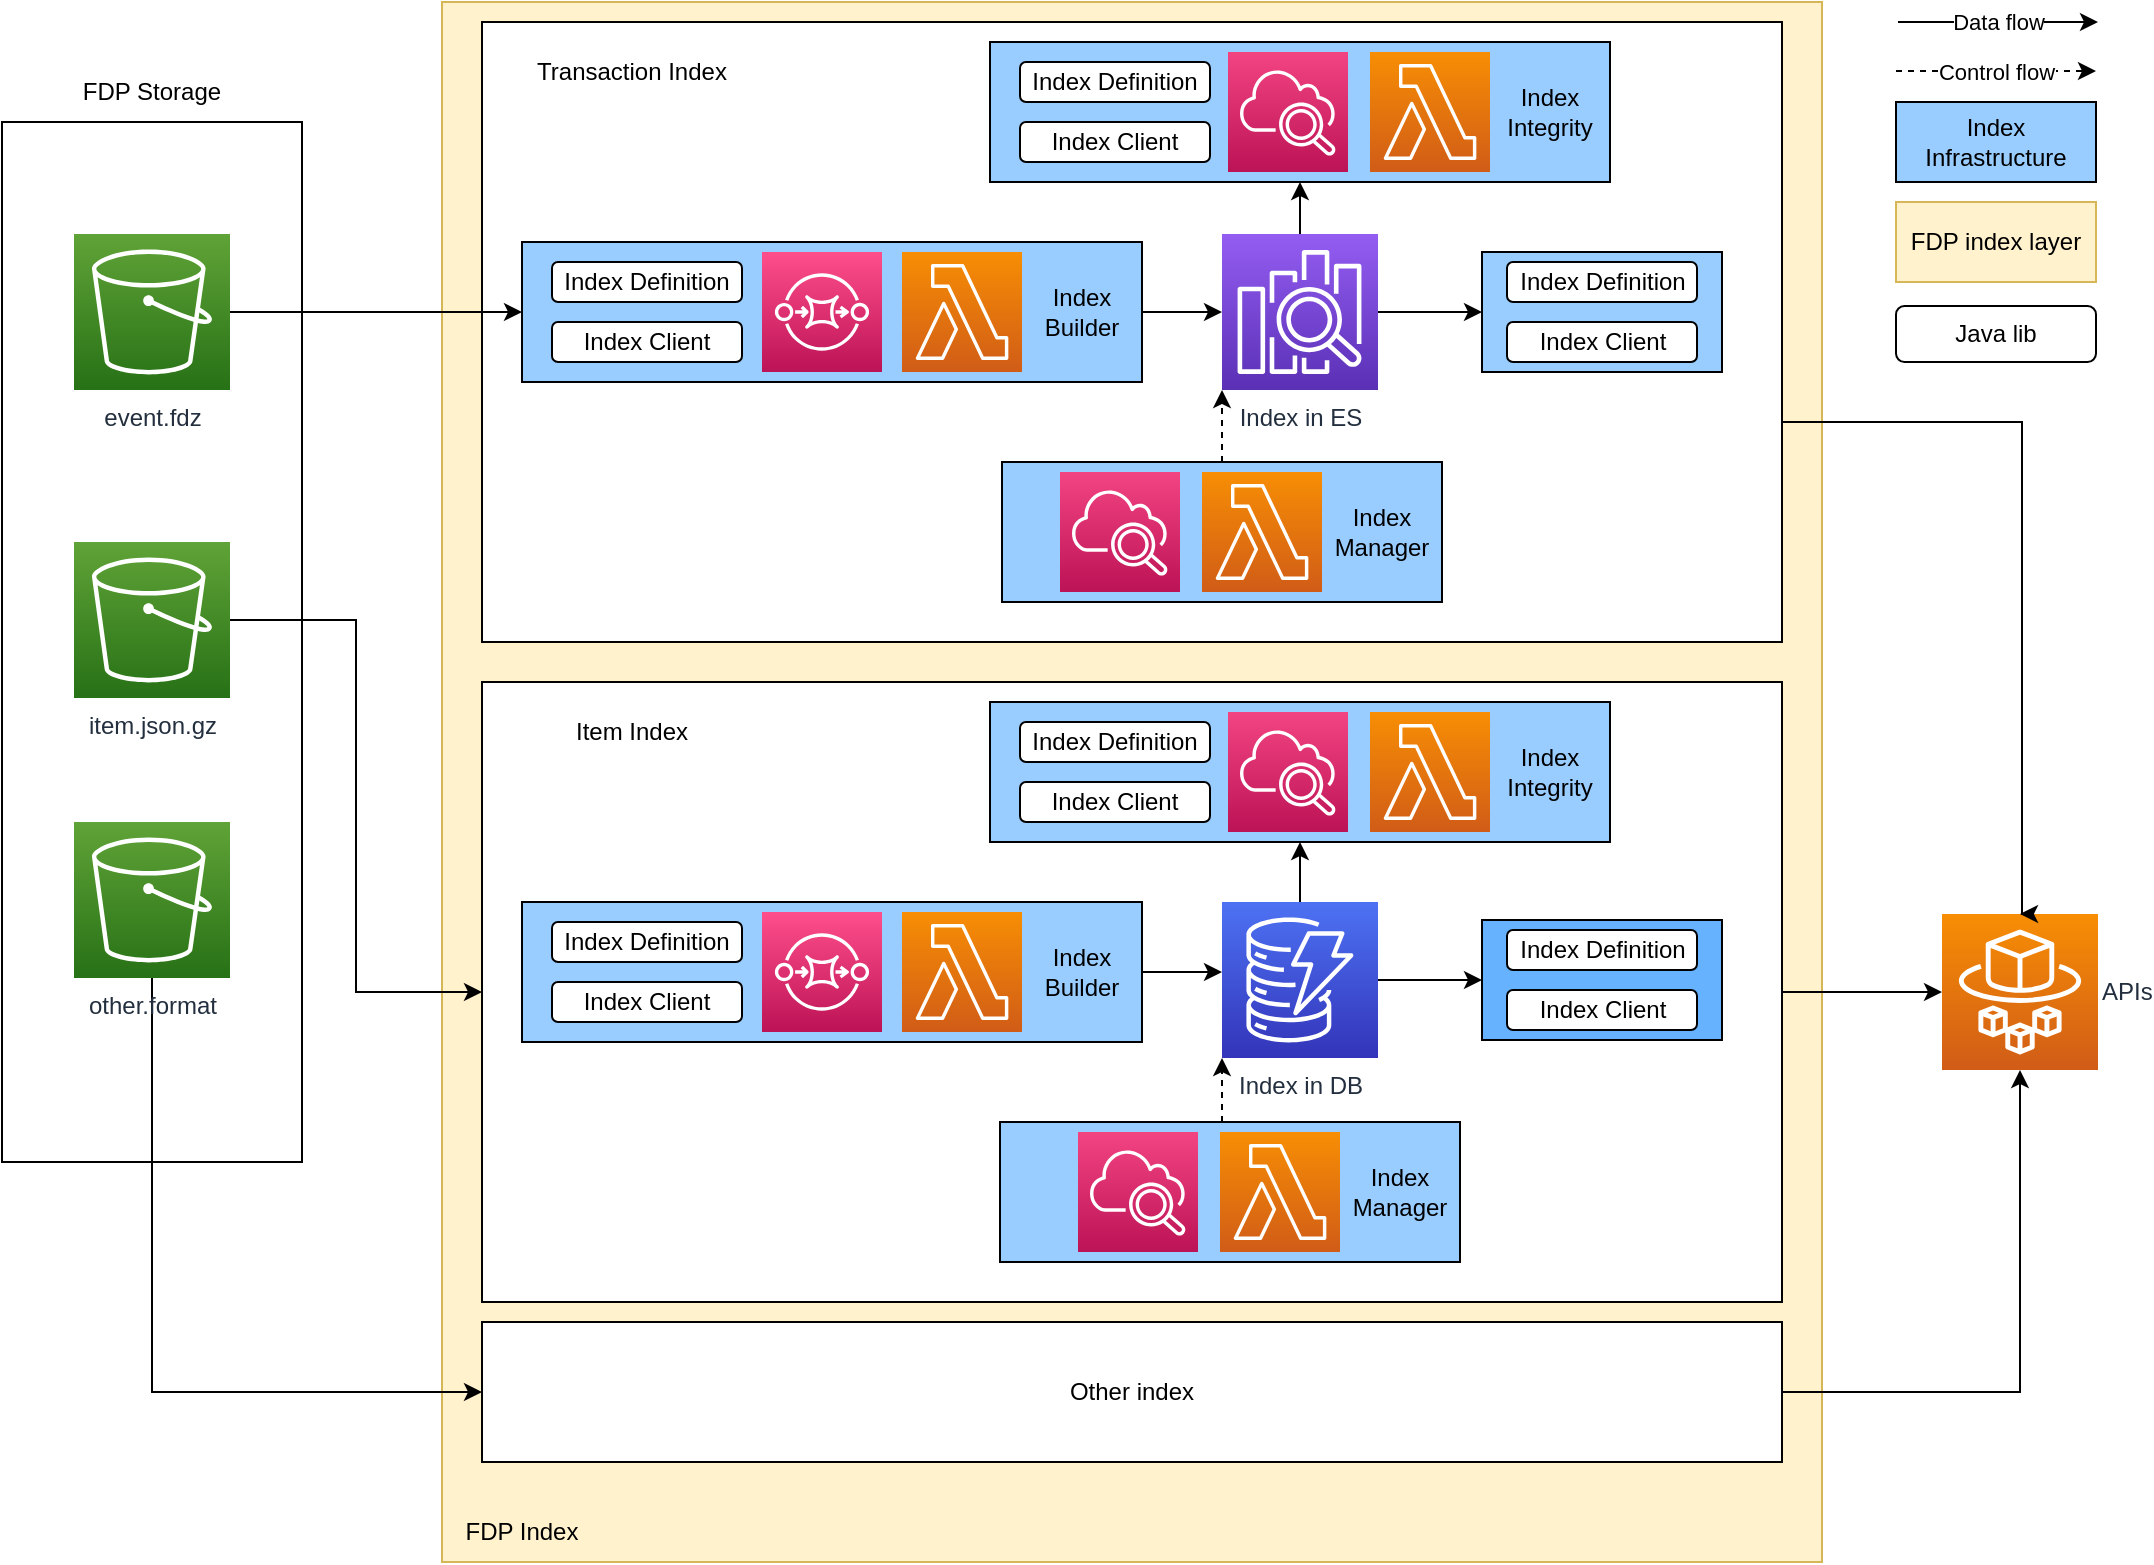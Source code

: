 <mxfile version="20.0.3" type="github">
  <diagram id="UnpPWpCCMpY3kTgUmqGS" name="Page-1">
    <mxGraphModel dx="2066" dy="1096" grid="1" gridSize="10" guides="1" tooltips="1" connect="1" arrows="1" fold="1" page="1" pageScale="1" pageWidth="850" pageHeight="1100" math="0" shadow="0">
      <root>
        <mxCell id="0" />
        <mxCell id="1" parent="0" />
        <mxCell id="AmY7bIzJTpSbqmhme9mH-44" value="" style="rounded=0;whiteSpace=wrap;html=1;fillColor=#fff2cc;strokeColor=#d6b656;" parent="1" vertex="1">
          <mxGeometry x="290" y="150" width="690" height="780" as="geometry" />
        </mxCell>
        <mxCell id="AmY7bIzJTpSbqmhme9mH-7" value="" style="rounded=0;whiteSpace=wrap;html=1;" parent="1" vertex="1">
          <mxGeometry x="310" y="160" width="650" height="310" as="geometry" />
        </mxCell>
        <mxCell id="AmY7bIzJTpSbqmhme9mH-2" value="" style="rounded=0;whiteSpace=wrap;html=1;" parent="1" vertex="1">
          <mxGeometry x="70" y="210" width="150" height="520" as="geometry" />
        </mxCell>
        <mxCell id="AmY7bIzJTpSbqmhme9mH-42" style="edgeStyle=orthogonalEdgeStyle;rounded=0;orthogonalLoop=1;jettySize=auto;html=1;entryX=0;entryY=0.5;entryDx=0;entryDy=0;" parent="1" source="AmY7bIzJTpSbqmhme9mH-3" target="AmY7bIzJTpSbqmhme9mH-28" edge="1">
          <mxGeometry relative="1" as="geometry" />
        </mxCell>
        <mxCell id="AmY7bIzJTpSbqmhme9mH-3" value="event.fdz" style="sketch=0;points=[[0,0,0],[0.25,0,0],[0.5,0,0],[0.75,0,0],[1,0,0],[0,1,0],[0.25,1,0],[0.5,1,0],[0.75,1,0],[1,1,0],[0,0.25,0],[0,0.5,0],[0,0.75,0],[1,0.25,0],[1,0.5,0],[1,0.75,0]];outlineConnect=0;fontColor=#232F3E;gradientColor=#60A337;gradientDirection=north;fillColor=#277116;strokeColor=#ffffff;dashed=0;verticalLabelPosition=bottom;verticalAlign=top;align=center;html=1;fontSize=12;fontStyle=0;aspect=fixed;shape=mxgraph.aws4.resourceIcon;resIcon=mxgraph.aws4.s3;" parent="1" vertex="1">
          <mxGeometry x="106" y="266" width="78" height="78" as="geometry" />
        </mxCell>
        <mxCell id="AmY7bIzJTpSbqmhme9mH-4" value="FDP Storage" style="text;html=1;strokeColor=none;fillColor=none;align=center;verticalAlign=middle;whiteSpace=wrap;rounded=0;" parent="1" vertex="1">
          <mxGeometry x="90" y="180" width="110" height="30" as="geometry" />
        </mxCell>
        <mxCell id="AmY7bIzJTpSbqmhme9mH-77" style="edgeStyle=orthogonalEdgeStyle;rounded=0;orthogonalLoop=1;jettySize=auto;html=1;" parent="1" source="AmY7bIzJTpSbqmhme9mH-5" target="AmY7bIzJTpSbqmhme9mH-48" edge="1">
          <mxGeometry relative="1" as="geometry" />
        </mxCell>
        <mxCell id="AmY7bIzJTpSbqmhme9mH-5" value="item.json.gz" style="sketch=0;points=[[0,0,0],[0.25,0,0],[0.5,0,0],[0.75,0,0],[1,0,0],[0,1,0],[0.25,1,0],[0.5,1,0],[0.75,1,0],[1,1,0],[0,0.25,0],[0,0.5,0],[0,0.75,0],[1,0.25,0],[1,0.5,0],[1,0.75,0]];outlineConnect=0;fontColor=#232F3E;gradientColor=#60A337;gradientDirection=north;fillColor=#277116;strokeColor=#ffffff;dashed=0;verticalLabelPosition=bottom;verticalAlign=top;align=center;html=1;fontSize=12;fontStyle=0;aspect=fixed;shape=mxgraph.aws4.resourceIcon;resIcon=mxgraph.aws4.s3;" parent="1" vertex="1">
          <mxGeometry x="106" y="420" width="78" height="78" as="geometry" />
        </mxCell>
        <mxCell id="AmY7bIzJTpSbqmhme9mH-78" style="edgeStyle=orthogonalEdgeStyle;rounded=0;orthogonalLoop=1;jettySize=auto;html=1;entryX=0;entryY=0.5;entryDx=0;entryDy=0;" parent="1" source="AmY7bIzJTpSbqmhme9mH-6" target="AmY7bIzJTpSbqmhme9mH-76" edge="1">
          <mxGeometry relative="1" as="geometry">
            <Array as="points">
              <mxPoint x="145" y="845" />
            </Array>
          </mxGeometry>
        </mxCell>
        <mxCell id="AmY7bIzJTpSbqmhme9mH-6" value="other.format" style="sketch=0;points=[[0,0,0],[0.25,0,0],[0.5,0,0],[0.75,0,0],[1,0,0],[0,1,0],[0.25,1,0],[0.5,1,0],[0.75,1,0],[1,1,0],[0,0.25,0],[0,0.5,0],[0,0.75,0],[1,0.25,0],[1,0.5,0],[1,0.75,0]];outlineConnect=0;fontColor=#232F3E;gradientColor=#60A337;gradientDirection=north;fillColor=#277116;strokeColor=#ffffff;dashed=0;verticalLabelPosition=bottom;verticalAlign=top;align=center;html=1;fontSize=12;fontStyle=0;aspect=fixed;shape=mxgraph.aws4.resourceIcon;resIcon=mxgraph.aws4.s3;" parent="1" vertex="1">
          <mxGeometry x="106" y="560" width="78" height="78" as="geometry" />
        </mxCell>
        <mxCell id="AmY7bIzJTpSbqmhme9mH-81" style="edgeStyle=orthogonalEdgeStyle;rounded=0;orthogonalLoop=1;jettySize=auto;html=1;entryX=0.5;entryY=1;entryDx=0;entryDy=0;" parent="1" source="AmY7bIzJTpSbqmhme9mH-8" target="AmY7bIzJTpSbqmhme9mH-9" edge="1">
          <mxGeometry relative="1" as="geometry" />
        </mxCell>
        <mxCell id="AmY7bIzJTpSbqmhme9mH-82" style="edgeStyle=orthogonalEdgeStyle;rounded=0;orthogonalLoop=1;jettySize=auto;html=1;entryX=0;entryY=0.5;entryDx=0;entryDy=0;" parent="1" source="AmY7bIzJTpSbqmhme9mH-8" target="AmY7bIzJTpSbqmhme9mH-39" edge="1">
          <mxGeometry relative="1" as="geometry" />
        </mxCell>
        <mxCell id="AmY7bIzJTpSbqmhme9mH-8" value="Index in ES" style="sketch=0;points=[[0,0,0],[0.25,0,0],[0.5,0,0],[0.75,0,0],[1,0,0],[0,1,0],[0.25,1,0],[0.5,1,0],[0.75,1,0],[1,1,0],[0,0.25,0],[0,0.5,0],[0,0.75,0],[1,0.25,0],[1,0.5,0],[1,0.75,0]];outlineConnect=0;fontColor=#232F3E;gradientColor=#945DF2;gradientDirection=north;fillColor=#5A30B5;strokeColor=#ffffff;dashed=0;verticalLabelPosition=bottom;verticalAlign=top;align=center;html=1;fontSize=12;fontStyle=0;aspect=fixed;shape=mxgraph.aws4.resourceIcon;resIcon=mxgraph.aws4.elasticsearch_service;" parent="1" vertex="1">
          <mxGeometry x="680" y="266" width="78" height="78" as="geometry" />
        </mxCell>
        <mxCell id="AmY7bIzJTpSbqmhme9mH-34" value="" style="group;fillColor=#DAE8FC;strokeColor=#6c8ebf;" parent="1" vertex="1" connectable="0">
          <mxGeometry x="330" y="270" width="310" height="70" as="geometry" />
        </mxCell>
        <mxCell id="AmY7bIzJTpSbqmhme9mH-28" value="" style="rounded=0;whiteSpace=wrap;html=1;fillColor=#99CCFF;" parent="AmY7bIzJTpSbqmhme9mH-34" vertex="1">
          <mxGeometry width="310" height="70" as="geometry" />
        </mxCell>
        <mxCell id="AmY7bIzJTpSbqmhme9mH-13" value="" style="sketch=0;points=[[0,0,0],[0.25,0,0],[0.5,0,0],[0.75,0,0],[1,0,0],[0,1,0],[0.25,1,0],[0.5,1,0],[0.75,1,0],[1,1,0],[0,0.25,0],[0,0.5,0],[0,0.75,0],[1,0.25,0],[1,0.5,0],[1,0.75,0]];outlineConnect=0;fontColor=#232F3E;gradientColor=#FF4F8B;gradientDirection=north;fillColor=#BC1356;strokeColor=#ffffff;dashed=0;verticalLabelPosition=bottom;verticalAlign=top;align=center;html=1;fontSize=12;fontStyle=0;aspect=fixed;shape=mxgraph.aws4.resourceIcon;resIcon=mxgraph.aws4.sqs;" parent="AmY7bIzJTpSbqmhme9mH-34" vertex="1">
          <mxGeometry x="120" y="5" width="60" height="60" as="geometry" />
        </mxCell>
        <mxCell id="AmY7bIzJTpSbqmhme9mH-29" value="Index Definition" style="rounded=1;whiteSpace=wrap;html=1;" parent="AmY7bIzJTpSbqmhme9mH-34" vertex="1">
          <mxGeometry x="15" y="10" width="95" height="20" as="geometry" />
        </mxCell>
        <mxCell id="AmY7bIzJTpSbqmhme9mH-30" value="Index Client" style="rounded=1;whiteSpace=wrap;html=1;" parent="AmY7bIzJTpSbqmhme9mH-34" vertex="1">
          <mxGeometry x="15" y="40" width="95" height="20" as="geometry" />
        </mxCell>
        <mxCell id="AmY7bIzJTpSbqmhme9mH-32" value="" style="sketch=0;points=[[0,0,0],[0.25,0,0],[0.5,0,0],[0.75,0,0],[1,0,0],[0,1,0],[0.25,1,0],[0.5,1,0],[0.75,1,0],[1,1,0],[0,0.25,0],[0,0.5,0],[0,0.75,0],[1,0.25,0],[1,0.5,0],[1,0.75,0]];outlineConnect=0;fontColor=#232F3E;gradientColor=#F78E04;gradientDirection=north;fillColor=#D05C17;strokeColor=#ffffff;dashed=0;verticalLabelPosition=bottom;verticalAlign=top;align=center;html=1;fontSize=12;fontStyle=0;aspect=fixed;shape=mxgraph.aws4.resourceIcon;resIcon=mxgraph.aws4.lambda;" parent="AmY7bIzJTpSbqmhme9mH-34" vertex="1">
          <mxGeometry x="190" y="5" width="60" height="60" as="geometry" />
        </mxCell>
        <mxCell id="AmY7bIzJTpSbqmhme9mH-33" value="Index Builder" style="text;html=1;strokeColor=none;fillColor=none;align=center;verticalAlign=middle;whiteSpace=wrap;rounded=0;" parent="AmY7bIzJTpSbqmhme9mH-34" vertex="1">
          <mxGeometry x="250" y="20" width="60" height="30" as="geometry" />
        </mxCell>
        <mxCell id="AmY7bIzJTpSbqmhme9mH-36" value="" style="group;fillColor=#99CCFF;strokeColor=#6c8ebf;" parent="1" vertex="1" connectable="0">
          <mxGeometry x="564" y="170" width="310" height="70" as="geometry" />
        </mxCell>
        <mxCell id="AmY7bIzJTpSbqmhme9mH-9" value="" style="rounded=0;whiteSpace=wrap;html=1;fillColor=#99CCFF;" parent="AmY7bIzJTpSbqmhme9mH-36" vertex="1">
          <mxGeometry width="310" height="70" as="geometry" />
        </mxCell>
        <mxCell id="AmY7bIzJTpSbqmhme9mH-10" value="Index Definition" style="rounded=1;whiteSpace=wrap;html=1;" parent="AmY7bIzJTpSbqmhme9mH-36" vertex="1">
          <mxGeometry x="15" y="10" width="95" height="20" as="geometry" />
        </mxCell>
        <mxCell id="AmY7bIzJTpSbqmhme9mH-11" value="Index Client" style="rounded=1;whiteSpace=wrap;html=1;" parent="AmY7bIzJTpSbqmhme9mH-36" vertex="1">
          <mxGeometry x="15" y="40" width="95" height="20" as="geometry" />
        </mxCell>
        <mxCell id="AmY7bIzJTpSbqmhme9mH-12" value="" style="sketch=0;points=[[0,0,0],[0.25,0,0],[0.5,0,0],[0.75,0,0],[1,0,0],[0,1,0],[0.25,1,0],[0.5,1,0],[0.75,1,0],[1,1,0],[0,0.25,0],[0,0.5,0],[0,0.75,0],[1,0.25,0],[1,0.5,0],[1,0.75,0]];points=[[0,0,0],[0.25,0,0],[0.5,0,0],[0.75,0,0],[1,0,0],[0,1,0],[0.25,1,0],[0.5,1,0],[0.75,1,0],[1,1,0],[0,0.25,0],[0,0.5,0],[0,0.75,0],[1,0.25,0],[1,0.5,0],[1,0.75,0]];outlineConnect=0;fontColor=#232F3E;gradientColor=#F34482;gradientDirection=north;fillColor=#BC1356;strokeColor=#ffffff;dashed=0;verticalLabelPosition=bottom;verticalAlign=top;align=center;html=1;fontSize=12;fontStyle=0;aspect=fixed;shape=mxgraph.aws4.resourceIcon;resIcon=mxgraph.aws4.cloudwatch_2;" parent="AmY7bIzJTpSbqmhme9mH-36" vertex="1">
          <mxGeometry x="119" y="5" width="60" height="60" as="geometry" />
        </mxCell>
        <mxCell id="AmY7bIzJTpSbqmhme9mH-14" value="" style="sketch=0;points=[[0,0,0],[0.25,0,0],[0.5,0,0],[0.75,0,0],[1,0,0],[0,1,0],[0.25,1,0],[0.5,1,0],[0.75,1,0],[1,1,0],[0,0.25,0],[0,0.5,0],[0,0.75,0],[1,0.25,0],[1,0.5,0],[1,0.75,0]];outlineConnect=0;fontColor=#232F3E;gradientColor=#F78E04;gradientDirection=north;fillColor=#D05C17;strokeColor=#ffffff;dashed=0;verticalLabelPosition=bottom;verticalAlign=top;align=center;html=1;fontSize=12;fontStyle=0;aspect=fixed;shape=mxgraph.aws4.resourceIcon;resIcon=mxgraph.aws4.lambda;" parent="AmY7bIzJTpSbqmhme9mH-36" vertex="1">
          <mxGeometry x="190" y="5" width="60" height="60" as="geometry" />
        </mxCell>
        <mxCell id="AmY7bIzJTpSbqmhme9mH-15" value="Index Integrity" style="text;html=1;strokeColor=none;fillColor=none;align=center;verticalAlign=middle;whiteSpace=wrap;rounded=0;" parent="AmY7bIzJTpSbqmhme9mH-36" vertex="1">
          <mxGeometry x="250" y="20" width="60" height="30" as="geometry" />
        </mxCell>
        <mxCell id="AmY7bIzJTpSbqmhme9mH-40" value="" style="group;fillColor=#99CCFF;" parent="1" vertex="1" connectable="0">
          <mxGeometry x="810" y="275" width="120" height="60" as="geometry" />
        </mxCell>
        <mxCell id="AmY7bIzJTpSbqmhme9mH-39" value="" style="rounded=0;whiteSpace=wrap;html=1;fillColor=#99CCFF;" parent="AmY7bIzJTpSbqmhme9mH-40" vertex="1">
          <mxGeometry width="120" height="60" as="geometry" />
        </mxCell>
        <mxCell id="AmY7bIzJTpSbqmhme9mH-37" value="Index Definition" style="rounded=1;whiteSpace=wrap;html=1;" parent="AmY7bIzJTpSbqmhme9mH-40" vertex="1">
          <mxGeometry x="12.5" y="5" width="95" height="20" as="geometry" />
        </mxCell>
        <mxCell id="AmY7bIzJTpSbqmhme9mH-38" value="Index Client" style="rounded=1;whiteSpace=wrap;html=1;" parent="AmY7bIzJTpSbqmhme9mH-40" vertex="1">
          <mxGeometry x="12.5" y="35" width="95" height="20" as="geometry" />
        </mxCell>
        <mxCell id="AmY7bIzJTpSbqmhme9mH-43" style="edgeStyle=orthogonalEdgeStyle;rounded=0;orthogonalLoop=1;jettySize=auto;html=1;entryX=0;entryY=0.5;entryDx=0;entryDy=0;entryPerimeter=0;" parent="1" source="AmY7bIzJTpSbqmhme9mH-28" target="AmY7bIzJTpSbqmhme9mH-8" edge="1">
          <mxGeometry relative="1" as="geometry" />
        </mxCell>
        <mxCell id="AmY7bIzJTpSbqmhme9mH-48" value="" style="rounded=0;whiteSpace=wrap;html=1;" parent="1" vertex="1">
          <mxGeometry x="310" y="490" width="650" height="310" as="geometry" />
        </mxCell>
        <mxCell id="AmY7bIzJTpSbqmhme9mH-50" value="" style="group;fillColor=#DAE8FC;strokeColor=#6c8ebf;" parent="1" vertex="1" connectable="0">
          <mxGeometry x="330" y="600" width="310" height="70" as="geometry" />
        </mxCell>
        <mxCell id="AmY7bIzJTpSbqmhme9mH-51" value="" style="rounded=0;whiteSpace=wrap;html=1;fillColor=#99CCFF;" parent="AmY7bIzJTpSbqmhme9mH-50" vertex="1">
          <mxGeometry width="310" height="70" as="geometry" />
        </mxCell>
        <mxCell id="AmY7bIzJTpSbqmhme9mH-52" value="" style="sketch=0;points=[[0,0,0],[0.25,0,0],[0.5,0,0],[0.75,0,0],[1,0,0],[0,1,0],[0.25,1,0],[0.5,1,0],[0.75,1,0],[1,1,0],[0,0.25,0],[0,0.5,0],[0,0.75,0],[1,0.25,0],[1,0.5,0],[1,0.75,0]];outlineConnect=0;fontColor=#232F3E;gradientColor=#FF4F8B;gradientDirection=north;fillColor=#BC1356;strokeColor=#ffffff;dashed=0;verticalLabelPosition=bottom;verticalAlign=top;align=center;html=1;fontSize=12;fontStyle=0;aspect=fixed;shape=mxgraph.aws4.resourceIcon;resIcon=mxgraph.aws4.sqs;" parent="AmY7bIzJTpSbqmhme9mH-50" vertex="1">
          <mxGeometry x="120" y="5" width="60" height="60" as="geometry" />
        </mxCell>
        <mxCell id="AmY7bIzJTpSbqmhme9mH-53" value="Index Definition" style="rounded=1;whiteSpace=wrap;html=1;" parent="AmY7bIzJTpSbqmhme9mH-50" vertex="1">
          <mxGeometry x="15" y="10" width="95" height="20" as="geometry" />
        </mxCell>
        <mxCell id="AmY7bIzJTpSbqmhme9mH-54" value="Index Client" style="rounded=1;whiteSpace=wrap;html=1;" parent="AmY7bIzJTpSbqmhme9mH-50" vertex="1">
          <mxGeometry x="15" y="40" width="95" height="20" as="geometry" />
        </mxCell>
        <mxCell id="AmY7bIzJTpSbqmhme9mH-55" value="" style="sketch=0;points=[[0,0,0],[0.25,0,0],[0.5,0,0],[0.75,0,0],[1,0,0],[0,1,0],[0.25,1,0],[0.5,1,0],[0.75,1,0],[1,1,0],[0,0.25,0],[0,0.5,0],[0,0.75,0],[1,0.25,0],[1,0.5,0],[1,0.75,0]];outlineConnect=0;fontColor=#232F3E;gradientColor=#F78E04;gradientDirection=north;fillColor=#D05C17;strokeColor=#ffffff;dashed=0;verticalLabelPosition=bottom;verticalAlign=top;align=center;html=1;fontSize=12;fontStyle=0;aspect=fixed;shape=mxgraph.aws4.resourceIcon;resIcon=mxgraph.aws4.lambda;" parent="AmY7bIzJTpSbqmhme9mH-50" vertex="1">
          <mxGeometry x="190" y="5" width="60" height="60" as="geometry" />
        </mxCell>
        <mxCell id="AmY7bIzJTpSbqmhme9mH-56" value="Index Builder" style="text;html=1;strokeColor=none;fillColor=none;align=center;verticalAlign=middle;whiteSpace=wrap;rounded=0;" parent="AmY7bIzJTpSbqmhme9mH-50" vertex="1">
          <mxGeometry x="250" y="20" width="60" height="30" as="geometry" />
        </mxCell>
        <mxCell id="AmY7bIzJTpSbqmhme9mH-64" value="" style="group;fillColor=#99CCFF;strokeColor=#6c8ebf;" parent="1" vertex="1" connectable="0">
          <mxGeometry x="564" y="500" width="310" height="70" as="geometry" />
        </mxCell>
        <mxCell id="AmY7bIzJTpSbqmhme9mH-65" value="" style="rounded=0;whiteSpace=wrap;html=1;fillColor=#99CCFF;" parent="AmY7bIzJTpSbqmhme9mH-64" vertex="1">
          <mxGeometry width="310" height="70" as="geometry" />
        </mxCell>
        <mxCell id="AmY7bIzJTpSbqmhme9mH-66" value="Index Definition" style="rounded=1;whiteSpace=wrap;html=1;" parent="AmY7bIzJTpSbqmhme9mH-64" vertex="1">
          <mxGeometry x="15" y="10" width="95" height="20" as="geometry" />
        </mxCell>
        <mxCell id="AmY7bIzJTpSbqmhme9mH-67" value="Index Client" style="rounded=1;whiteSpace=wrap;html=1;" parent="AmY7bIzJTpSbqmhme9mH-64" vertex="1">
          <mxGeometry x="15" y="40" width="95" height="20" as="geometry" />
        </mxCell>
        <mxCell id="AmY7bIzJTpSbqmhme9mH-68" value="" style="sketch=0;points=[[0,0,0],[0.25,0,0],[0.5,0,0],[0.75,0,0],[1,0,0],[0,1,0],[0.25,1,0],[0.5,1,0],[0.75,1,0],[1,1,0],[0,0.25,0],[0,0.5,0],[0,0.75,0],[1,0.25,0],[1,0.5,0],[1,0.75,0]];points=[[0,0,0],[0.25,0,0],[0.5,0,0],[0.75,0,0],[1,0,0],[0,1,0],[0.25,1,0],[0.5,1,0],[0.75,1,0],[1,1,0],[0,0.25,0],[0,0.5,0],[0,0.75,0],[1,0.25,0],[1,0.5,0],[1,0.75,0]];outlineConnect=0;fontColor=#232F3E;gradientColor=#F34482;gradientDirection=north;fillColor=#BC1356;strokeColor=#ffffff;dashed=0;verticalLabelPosition=bottom;verticalAlign=top;align=center;html=1;fontSize=12;fontStyle=0;aspect=fixed;shape=mxgraph.aws4.resourceIcon;resIcon=mxgraph.aws4.cloudwatch_2;" parent="AmY7bIzJTpSbqmhme9mH-64" vertex="1">
          <mxGeometry x="119" y="5" width="60" height="60" as="geometry" />
        </mxCell>
        <mxCell id="AmY7bIzJTpSbqmhme9mH-69" value="" style="sketch=0;points=[[0,0,0],[0.25,0,0],[0.5,0,0],[0.75,0,0],[1,0,0],[0,1,0],[0.25,1,0],[0.5,1,0],[0.75,1,0],[1,1,0],[0,0.25,0],[0,0.5,0],[0,0.75,0],[1,0.25,0],[1,0.5,0],[1,0.75,0]];outlineConnect=0;fontColor=#232F3E;gradientColor=#F78E04;gradientDirection=north;fillColor=#D05C17;strokeColor=#ffffff;dashed=0;verticalLabelPosition=bottom;verticalAlign=top;align=center;html=1;fontSize=12;fontStyle=0;aspect=fixed;shape=mxgraph.aws4.resourceIcon;resIcon=mxgraph.aws4.lambda;" parent="AmY7bIzJTpSbqmhme9mH-64" vertex="1">
          <mxGeometry x="190" y="5" width="60" height="60" as="geometry" />
        </mxCell>
        <mxCell id="AmY7bIzJTpSbqmhme9mH-70" value="Index Integrity" style="text;html=1;strokeColor=none;fillColor=none;align=center;verticalAlign=middle;whiteSpace=wrap;rounded=0;" parent="AmY7bIzJTpSbqmhme9mH-64" vertex="1">
          <mxGeometry x="250" y="20" width="60" height="30" as="geometry" />
        </mxCell>
        <mxCell id="AmY7bIzJTpSbqmhme9mH-71" value="" style="group;fillColor=#99CCFF;" parent="1" vertex="1" connectable="0">
          <mxGeometry x="810" y="609" width="120" height="60" as="geometry" />
        </mxCell>
        <mxCell id="AmY7bIzJTpSbqmhme9mH-72" value="" style="rounded=0;whiteSpace=wrap;html=1;fillColor=#66B2FF;" parent="AmY7bIzJTpSbqmhme9mH-71" vertex="1">
          <mxGeometry width="120" height="60" as="geometry" />
        </mxCell>
        <mxCell id="AmY7bIzJTpSbqmhme9mH-73" value="Index Definition" style="rounded=1;whiteSpace=wrap;html=1;" parent="AmY7bIzJTpSbqmhme9mH-71" vertex="1">
          <mxGeometry x="12.5" y="5" width="95" height="20" as="geometry" />
        </mxCell>
        <mxCell id="AmY7bIzJTpSbqmhme9mH-74" value="Index Client" style="rounded=1;whiteSpace=wrap;html=1;" parent="AmY7bIzJTpSbqmhme9mH-71" vertex="1">
          <mxGeometry x="12.5" y="35" width="95" height="20" as="geometry" />
        </mxCell>
        <mxCell id="AmY7bIzJTpSbqmhme9mH-75" style="edgeStyle=orthogonalEdgeStyle;rounded=0;orthogonalLoop=1;jettySize=auto;html=1;entryX=0;entryY=0.5;entryDx=0;entryDy=0;entryPerimeter=0;" parent="1" source="AmY7bIzJTpSbqmhme9mH-51" edge="1">
          <mxGeometry relative="1" as="geometry">
            <mxPoint x="680" y="635" as="targetPoint" />
          </mxGeometry>
        </mxCell>
        <mxCell id="AmY7bIzJTpSbqmhme9mH-91" style="edgeStyle=orthogonalEdgeStyle;rounded=0;orthogonalLoop=1;jettySize=auto;html=1;" parent="1" source="AmY7bIzJTpSbqmhme9mH-76" target="AmY7bIzJTpSbqmhme9mH-87" edge="1">
          <mxGeometry relative="1" as="geometry" />
        </mxCell>
        <mxCell id="AmY7bIzJTpSbqmhme9mH-76" value="Other index" style="rounded=0;whiteSpace=wrap;html=1;" parent="1" vertex="1">
          <mxGeometry x="310" y="810" width="650" height="70" as="geometry" />
        </mxCell>
        <mxCell id="AmY7bIzJTpSbqmhme9mH-84" style="edgeStyle=orthogonalEdgeStyle;rounded=0;orthogonalLoop=1;jettySize=auto;html=1;entryX=0;entryY=0.5;entryDx=0;entryDy=0;" parent="1" source="AmY7bIzJTpSbqmhme9mH-79" target="AmY7bIzJTpSbqmhme9mH-72" edge="1">
          <mxGeometry relative="1" as="geometry" />
        </mxCell>
        <mxCell id="AmY7bIzJTpSbqmhme9mH-85" style="edgeStyle=orthogonalEdgeStyle;rounded=0;orthogonalLoop=1;jettySize=auto;html=1;entryX=0.5;entryY=1;entryDx=0;entryDy=0;" parent="1" source="AmY7bIzJTpSbqmhme9mH-79" target="AmY7bIzJTpSbqmhme9mH-65" edge="1">
          <mxGeometry relative="1" as="geometry" />
        </mxCell>
        <mxCell id="AmY7bIzJTpSbqmhme9mH-79" value="Index in DB" style="sketch=0;points=[[0,0,0],[0.25,0,0],[0.5,0,0],[0.75,0,0],[1,0,0],[0,1,0],[0.25,1,0],[0.5,1,0],[0.75,1,0],[1,1,0],[0,0.25,0],[0,0.5,0],[0,0.75,0],[1,0.25,0],[1,0.5,0],[1,0.75,0]];outlineConnect=0;fontColor=#232F3E;gradientColor=#4D72F3;gradientDirection=north;fillColor=#3334B9;strokeColor=#ffffff;dashed=0;verticalLabelPosition=bottom;verticalAlign=top;align=center;html=1;fontSize=12;fontStyle=0;aspect=fixed;shape=mxgraph.aws4.resourceIcon;resIcon=mxgraph.aws4.dynamodb;" parent="1" vertex="1">
          <mxGeometry x="680" y="600" width="78" height="78" as="geometry" />
        </mxCell>
        <mxCell id="AmY7bIzJTpSbqmhme9mH-83" style="edgeStyle=orthogonalEdgeStyle;rounded=0;orthogonalLoop=1;jettySize=auto;html=1;entryX=0;entryY=1;entryDx=0;entryDy=0;entryPerimeter=0;dashed=1;" parent="1" source="AmY7bIzJTpSbqmhme9mH-16" target="AmY7bIzJTpSbqmhme9mH-8" edge="1">
          <mxGeometry relative="1" as="geometry">
            <Array as="points">
              <mxPoint x="680" y="370" />
              <mxPoint x="680" y="370" />
            </Array>
          </mxGeometry>
        </mxCell>
        <mxCell id="AmY7bIzJTpSbqmhme9mH-86" style="edgeStyle=orthogonalEdgeStyle;rounded=0;orthogonalLoop=1;jettySize=auto;html=1;entryX=0;entryY=1;entryDx=0;entryDy=0;entryPerimeter=0;dashed=1;" parent="1" source="AmY7bIzJTpSbqmhme9mH-58" target="AmY7bIzJTpSbqmhme9mH-79" edge="1">
          <mxGeometry relative="1" as="geometry">
            <Array as="points">
              <mxPoint x="680" y="700" />
              <mxPoint x="680" y="700" />
            </Array>
          </mxGeometry>
        </mxCell>
        <mxCell id="AmY7bIzJTpSbqmhme9mH-87" value="APIs " style="sketch=0;points=[[0,0,0],[0.25,0,0],[0.5,0,0],[0.75,0,0],[1,0,0],[0,1,0],[0.25,1,0],[0.5,1,0],[0.75,1,0],[1,1,0],[0,0.25,0],[0,0.5,0],[0,0.75,0],[1,0.25,0],[1,0.5,0],[1,0.75,0]];outlineConnect=0;fontColor=#232F3E;gradientColor=#F78E04;gradientDirection=north;fillColor=#D05C17;strokeColor=#ffffff;dashed=0;verticalLabelPosition=middle;verticalAlign=middle;align=left;html=1;fontSize=12;fontStyle=0;aspect=fixed;shape=mxgraph.aws4.resourceIcon;resIcon=mxgraph.aws4.fargate;labelPosition=right;" parent="1" vertex="1">
          <mxGeometry x="1040" y="606" width="78" height="78" as="geometry" />
        </mxCell>
        <mxCell id="AmY7bIzJTpSbqmhme9mH-92" value="" style="endArrow=classic;html=1;rounded=0;exitX=1;exitY=0.5;exitDx=0;exitDy=0;entryX=0;entryY=0.5;entryDx=0;entryDy=0;entryPerimeter=0;edgeStyle=orthogonalEdgeStyle;" parent="1" source="AmY7bIzJTpSbqmhme9mH-48" target="AmY7bIzJTpSbqmhme9mH-87" edge="1">
          <mxGeometry width="50" height="50" relative="1" as="geometry">
            <mxPoint x="620" y="550" as="sourcePoint" />
            <mxPoint x="670" y="500" as="targetPoint" />
          </mxGeometry>
        </mxCell>
        <mxCell id="AmY7bIzJTpSbqmhme9mH-93" value="FDP Index" style="text;html=1;strokeColor=none;fillColor=none;align=center;verticalAlign=middle;whiteSpace=wrap;rounded=0;" parent="1" vertex="1">
          <mxGeometry x="300" y="900" width="60" height="30" as="geometry" />
        </mxCell>
        <mxCell id="AmY7bIzJTpSbqmhme9mH-94" value="Transaction Index" style="text;html=1;strokeColor=none;fillColor=none;align=center;verticalAlign=middle;whiteSpace=wrap;rounded=0;" parent="1" vertex="1">
          <mxGeometry x="330" y="170" width="110" height="30" as="geometry" />
        </mxCell>
        <mxCell id="AmY7bIzJTpSbqmhme9mH-95" value="Item Index" style="text;html=1;strokeColor=none;fillColor=none;align=center;verticalAlign=middle;whiteSpace=wrap;rounded=0;" parent="1" vertex="1">
          <mxGeometry x="330" y="500" width="110" height="30" as="geometry" />
        </mxCell>
        <mxCell id="AmY7bIzJTpSbqmhme9mH-96" value="" style="endArrow=classic;html=1;rounded=0;exitX=1;exitY=0.5;exitDx=0;exitDy=0;entryX=0.5;entryY=0;entryDx=0;entryDy=0;entryPerimeter=0;edgeStyle=orthogonalEdgeStyle;" parent="1" source="AmY7bIzJTpSbqmhme9mH-7" target="AmY7bIzJTpSbqmhme9mH-87" edge="1">
          <mxGeometry width="50" height="50" relative="1" as="geometry">
            <mxPoint x="620" y="550" as="sourcePoint" />
            <mxPoint x="670" y="500" as="targetPoint" />
            <Array as="points">
              <mxPoint x="960" y="360" />
              <mxPoint x="1080" y="360" />
            </Array>
          </mxGeometry>
        </mxCell>
        <mxCell id="AmY7bIzJTpSbqmhme9mH-97" value="Data flow" style="endArrow=classic;html=1;rounded=0;" parent="1" edge="1">
          <mxGeometry width="50" height="50" relative="1" as="geometry">
            <mxPoint x="1018" y="160" as="sourcePoint" />
            <mxPoint x="1118" y="160" as="targetPoint" />
          </mxGeometry>
        </mxCell>
        <mxCell id="AmY7bIzJTpSbqmhme9mH-99" value="Index Infrastructure" style="rounded=0;whiteSpace=wrap;html=1;fillColor=#99CCFF;" parent="1" vertex="1">
          <mxGeometry x="1017" y="200" width="100" height="40" as="geometry" />
        </mxCell>
        <mxCell id="AmY7bIzJTpSbqmhme9mH-101" value="Control flow" style="endArrow=classic;html=1;rounded=0;dashed=1;" parent="1" edge="1">
          <mxGeometry width="50" height="50" relative="1" as="geometry">
            <mxPoint x="1017" y="184.5" as="sourcePoint" />
            <mxPoint x="1117" y="184.5" as="targetPoint" />
          </mxGeometry>
        </mxCell>
        <mxCell id="AmY7bIzJTpSbqmhme9mH-102" value="FDP index layer" style="rounded=0;whiteSpace=wrap;html=1;fillColor=#fff2cc;strokeColor=#d6b656;" parent="1" vertex="1">
          <mxGeometry x="1017" y="250" width="100" height="40" as="geometry" />
        </mxCell>
        <mxCell id="AmY7bIzJTpSbqmhme9mH-103" value="Java lib" style="rounded=1;whiteSpace=wrap;html=1;" parent="1" vertex="1">
          <mxGeometry x="1017" y="302" width="100" height="28" as="geometry" />
        </mxCell>
        <mxCell id="TYjZyWuM7NEB447WBAGi-2" value="" style="group" vertex="1" connectable="0" parent="1">
          <mxGeometry x="569" y="710" width="230" height="70" as="geometry" />
        </mxCell>
        <mxCell id="AmY7bIzJTpSbqmhme9mH-58" value="" style="rounded=0;whiteSpace=wrap;html=1;fillColor=#99CCFF;" parent="TYjZyWuM7NEB447WBAGi-2" vertex="1">
          <mxGeometry width="230" height="70" as="geometry" />
        </mxCell>
        <mxCell id="AmY7bIzJTpSbqmhme9mH-61" value="" style="sketch=0;points=[[0,0,0],[0.25,0,0],[0.5,0,0],[0.75,0,0],[1,0,0],[0,1,0],[0.25,1,0],[0.5,1,0],[0.75,1,0],[1,1,0],[0,0.25,0],[0,0.5,0],[0,0.75,0],[1,0.25,0],[1,0.5,0],[1,0.75,0]];points=[[0,0,0],[0.25,0,0],[0.5,0,0],[0.75,0,0],[1,0,0],[0,1,0],[0.25,1,0],[0.5,1,0],[0.75,1,0],[1,1,0],[0,0.25,0],[0,0.5,0],[0,0.75,0],[1,0.25,0],[1,0.5,0],[1,0.75,0]];outlineConnect=0;fontColor=#232F3E;gradientColor=#F34482;gradientDirection=north;fillColor=#BC1356;strokeColor=#ffffff;dashed=0;verticalLabelPosition=bottom;verticalAlign=top;align=center;html=1;fontSize=12;fontStyle=0;aspect=fixed;shape=mxgraph.aws4.resourceIcon;resIcon=mxgraph.aws4.cloudwatch_2;" parent="TYjZyWuM7NEB447WBAGi-2" vertex="1">
          <mxGeometry x="39" y="5" width="60" height="60" as="geometry" />
        </mxCell>
        <mxCell id="AmY7bIzJTpSbqmhme9mH-62" value="" style="sketch=0;points=[[0,0,0],[0.25,0,0],[0.5,0,0],[0.75,0,0],[1,0,0],[0,1,0],[0.25,1,0],[0.5,1,0],[0.75,1,0],[1,1,0],[0,0.25,0],[0,0.5,0],[0,0.75,0],[1,0.25,0],[1,0.5,0],[1,0.75,0]];outlineConnect=0;fontColor=#232F3E;gradientColor=#F78E04;gradientDirection=north;fillColor=#D05C17;strokeColor=#ffffff;dashed=0;verticalLabelPosition=bottom;verticalAlign=top;align=center;html=1;fontSize=12;fontStyle=0;aspect=fixed;shape=mxgraph.aws4.resourceIcon;resIcon=mxgraph.aws4.lambda;" parent="TYjZyWuM7NEB447WBAGi-2" vertex="1">
          <mxGeometry x="110" y="5" width="60" height="60" as="geometry" />
        </mxCell>
        <mxCell id="AmY7bIzJTpSbqmhme9mH-63" value="Index Manager" style="text;html=1;strokeColor=none;fillColor=none;align=center;verticalAlign=middle;whiteSpace=wrap;rounded=0;" parent="TYjZyWuM7NEB447WBAGi-2" vertex="1">
          <mxGeometry x="170" y="20" width="60" height="30" as="geometry" />
        </mxCell>
        <mxCell id="TYjZyWuM7NEB447WBAGi-4" value="" style="group" vertex="1" connectable="0" parent="1">
          <mxGeometry x="570" y="380" width="220" height="70" as="geometry" />
        </mxCell>
        <mxCell id="AmY7bIzJTpSbqmhme9mH-16" value="" style="rounded=0;whiteSpace=wrap;html=1;fillColor=#99CCFF;" parent="TYjZyWuM7NEB447WBAGi-4" vertex="1">
          <mxGeometry width="220" height="70" as="geometry" />
        </mxCell>
        <mxCell id="AmY7bIzJTpSbqmhme9mH-19" value="" style="sketch=0;points=[[0,0,0],[0.25,0,0],[0.5,0,0],[0.75,0,0],[1,0,0],[0,1,0],[0.25,1,0],[0.5,1,0],[0.75,1,0],[1,1,0],[0,0.25,0],[0,0.5,0],[0,0.75,0],[1,0.25,0],[1,0.5,0],[1,0.75,0]];points=[[0,0,0],[0.25,0,0],[0.5,0,0],[0.75,0,0],[1,0,0],[0,1,0],[0.25,1,0],[0.5,1,0],[0.75,1,0],[1,1,0],[0,0.25,0],[0,0.5,0],[0,0.75,0],[1,0.25,0],[1,0.5,0],[1,0.75,0]];outlineConnect=0;fontColor=#232F3E;gradientColor=#F34482;gradientDirection=north;fillColor=#BC1356;strokeColor=#ffffff;dashed=0;verticalLabelPosition=bottom;verticalAlign=top;align=center;html=1;fontSize=12;fontStyle=0;aspect=fixed;shape=mxgraph.aws4.resourceIcon;resIcon=mxgraph.aws4.cloudwatch_2;" parent="TYjZyWuM7NEB447WBAGi-4" vertex="1">
          <mxGeometry x="29" y="5" width="60" height="60" as="geometry" />
        </mxCell>
        <mxCell id="AmY7bIzJTpSbqmhme9mH-20" value="" style="sketch=0;points=[[0,0,0],[0.25,0,0],[0.5,0,0],[0.75,0,0],[1,0,0],[0,1,0],[0.25,1,0],[0.5,1,0],[0.75,1,0],[1,1,0],[0,0.25,0],[0,0.5,0],[0,0.75,0],[1,0.25,0],[1,0.5,0],[1,0.75,0]];outlineConnect=0;fontColor=#232F3E;gradientColor=#F78E04;gradientDirection=north;fillColor=#D05C17;strokeColor=#ffffff;dashed=0;verticalLabelPosition=bottom;verticalAlign=top;align=center;html=1;fontSize=12;fontStyle=0;aspect=fixed;shape=mxgraph.aws4.resourceIcon;resIcon=mxgraph.aws4.lambda;" parent="TYjZyWuM7NEB447WBAGi-4" vertex="1">
          <mxGeometry x="100" y="5" width="60" height="60" as="geometry" />
        </mxCell>
        <mxCell id="AmY7bIzJTpSbqmhme9mH-21" value="Index Manager" style="text;html=1;strokeColor=none;fillColor=none;align=center;verticalAlign=middle;whiteSpace=wrap;rounded=0;" parent="TYjZyWuM7NEB447WBAGi-4" vertex="1">
          <mxGeometry x="160" y="20" width="60" height="30" as="geometry" />
        </mxCell>
      </root>
    </mxGraphModel>
  </diagram>
</mxfile>

